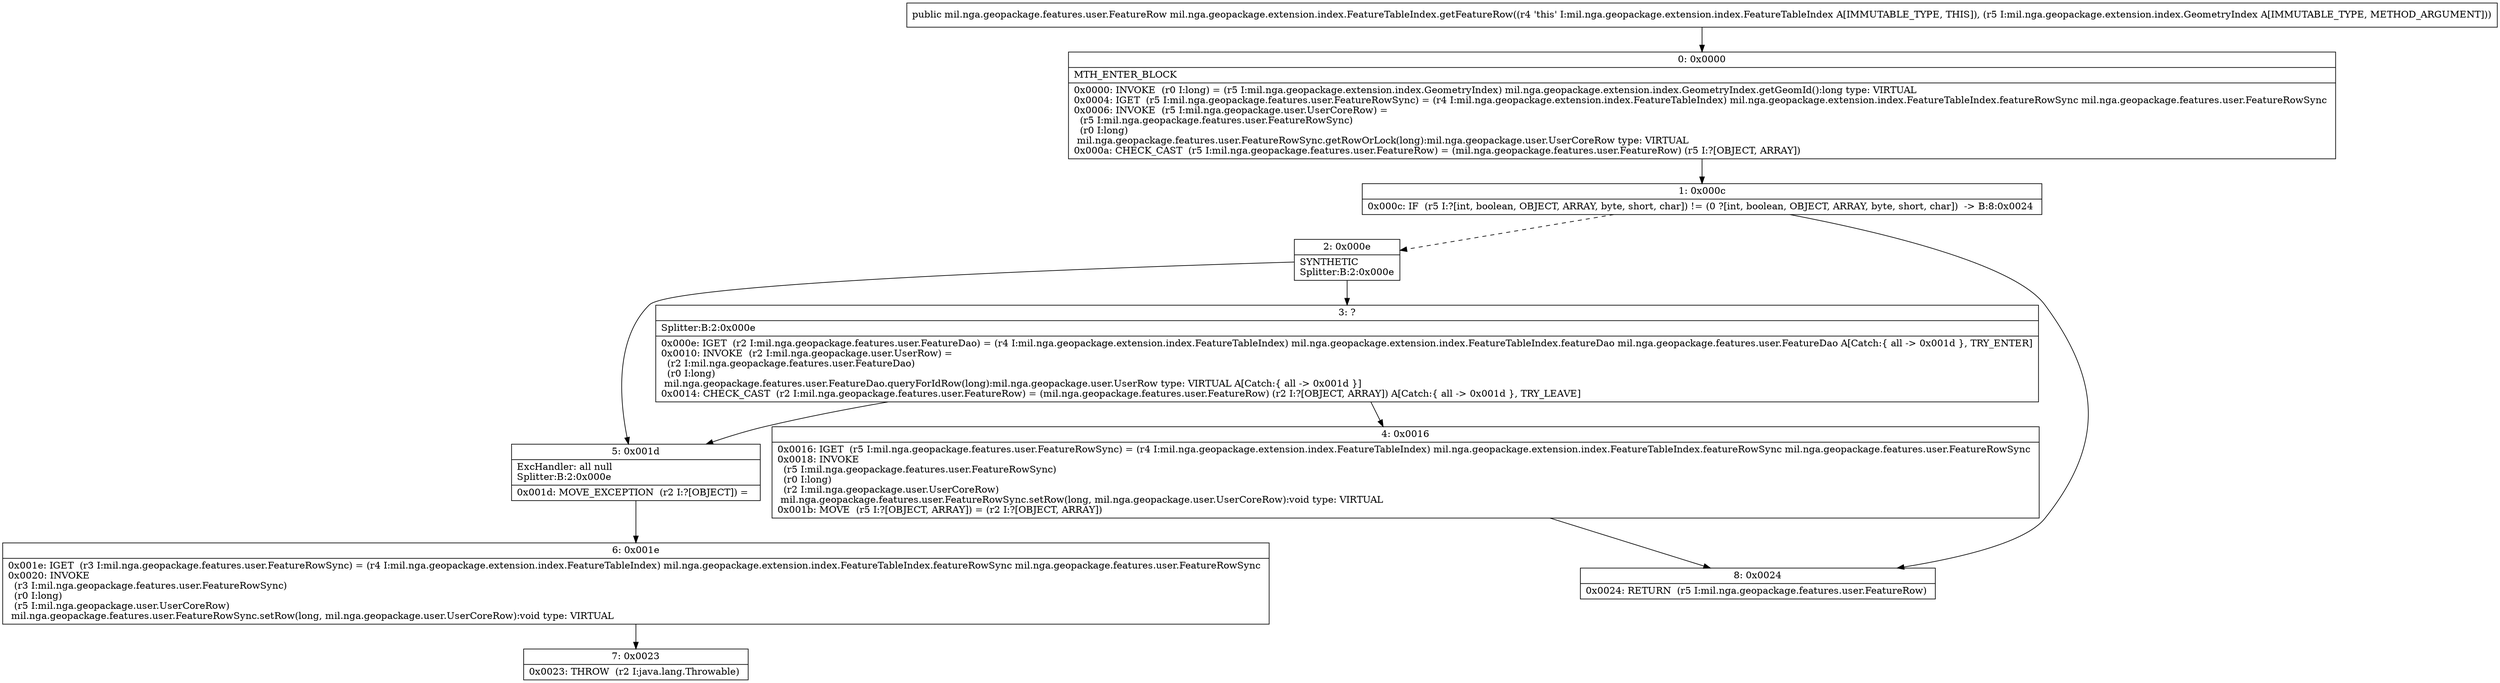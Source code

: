digraph "CFG formil.nga.geopackage.extension.index.FeatureTableIndex.getFeatureRow(Lmil\/nga\/geopackage\/extension\/index\/GeometryIndex;)Lmil\/nga\/geopackage\/features\/user\/FeatureRow;" {
Node_0 [shape=record,label="{0\:\ 0x0000|MTH_ENTER_BLOCK\l|0x0000: INVOKE  (r0 I:long) = (r5 I:mil.nga.geopackage.extension.index.GeometryIndex) mil.nga.geopackage.extension.index.GeometryIndex.getGeomId():long type: VIRTUAL \l0x0004: IGET  (r5 I:mil.nga.geopackage.features.user.FeatureRowSync) = (r4 I:mil.nga.geopackage.extension.index.FeatureTableIndex) mil.nga.geopackage.extension.index.FeatureTableIndex.featureRowSync mil.nga.geopackage.features.user.FeatureRowSync \l0x0006: INVOKE  (r5 I:mil.nga.geopackage.user.UserCoreRow) = \l  (r5 I:mil.nga.geopackage.features.user.FeatureRowSync)\l  (r0 I:long)\l mil.nga.geopackage.features.user.FeatureRowSync.getRowOrLock(long):mil.nga.geopackage.user.UserCoreRow type: VIRTUAL \l0x000a: CHECK_CAST  (r5 I:mil.nga.geopackage.features.user.FeatureRow) = (mil.nga.geopackage.features.user.FeatureRow) (r5 I:?[OBJECT, ARRAY]) \l}"];
Node_1 [shape=record,label="{1\:\ 0x000c|0x000c: IF  (r5 I:?[int, boolean, OBJECT, ARRAY, byte, short, char]) != (0 ?[int, boolean, OBJECT, ARRAY, byte, short, char])  \-\> B:8:0x0024 \l}"];
Node_2 [shape=record,label="{2\:\ 0x000e|SYNTHETIC\lSplitter:B:2:0x000e\l}"];
Node_3 [shape=record,label="{3\:\ ?|Splitter:B:2:0x000e\l|0x000e: IGET  (r2 I:mil.nga.geopackage.features.user.FeatureDao) = (r4 I:mil.nga.geopackage.extension.index.FeatureTableIndex) mil.nga.geopackage.extension.index.FeatureTableIndex.featureDao mil.nga.geopackage.features.user.FeatureDao A[Catch:\{ all \-\> 0x001d \}, TRY_ENTER]\l0x0010: INVOKE  (r2 I:mil.nga.geopackage.user.UserRow) = \l  (r2 I:mil.nga.geopackage.features.user.FeatureDao)\l  (r0 I:long)\l mil.nga.geopackage.features.user.FeatureDao.queryForIdRow(long):mil.nga.geopackage.user.UserRow type: VIRTUAL A[Catch:\{ all \-\> 0x001d \}]\l0x0014: CHECK_CAST  (r2 I:mil.nga.geopackage.features.user.FeatureRow) = (mil.nga.geopackage.features.user.FeatureRow) (r2 I:?[OBJECT, ARRAY]) A[Catch:\{ all \-\> 0x001d \}, TRY_LEAVE]\l}"];
Node_4 [shape=record,label="{4\:\ 0x0016|0x0016: IGET  (r5 I:mil.nga.geopackage.features.user.FeatureRowSync) = (r4 I:mil.nga.geopackage.extension.index.FeatureTableIndex) mil.nga.geopackage.extension.index.FeatureTableIndex.featureRowSync mil.nga.geopackage.features.user.FeatureRowSync \l0x0018: INVOKE  \l  (r5 I:mil.nga.geopackage.features.user.FeatureRowSync)\l  (r0 I:long)\l  (r2 I:mil.nga.geopackage.user.UserCoreRow)\l mil.nga.geopackage.features.user.FeatureRowSync.setRow(long, mil.nga.geopackage.user.UserCoreRow):void type: VIRTUAL \l0x001b: MOVE  (r5 I:?[OBJECT, ARRAY]) = (r2 I:?[OBJECT, ARRAY]) \l}"];
Node_5 [shape=record,label="{5\:\ 0x001d|ExcHandler: all null\lSplitter:B:2:0x000e\l|0x001d: MOVE_EXCEPTION  (r2 I:?[OBJECT]) =  \l}"];
Node_6 [shape=record,label="{6\:\ 0x001e|0x001e: IGET  (r3 I:mil.nga.geopackage.features.user.FeatureRowSync) = (r4 I:mil.nga.geopackage.extension.index.FeatureTableIndex) mil.nga.geopackage.extension.index.FeatureTableIndex.featureRowSync mil.nga.geopackage.features.user.FeatureRowSync \l0x0020: INVOKE  \l  (r3 I:mil.nga.geopackage.features.user.FeatureRowSync)\l  (r0 I:long)\l  (r5 I:mil.nga.geopackage.user.UserCoreRow)\l mil.nga.geopackage.features.user.FeatureRowSync.setRow(long, mil.nga.geopackage.user.UserCoreRow):void type: VIRTUAL \l}"];
Node_7 [shape=record,label="{7\:\ 0x0023|0x0023: THROW  (r2 I:java.lang.Throwable) \l}"];
Node_8 [shape=record,label="{8\:\ 0x0024|0x0024: RETURN  (r5 I:mil.nga.geopackage.features.user.FeatureRow) \l}"];
MethodNode[shape=record,label="{public mil.nga.geopackage.features.user.FeatureRow mil.nga.geopackage.extension.index.FeatureTableIndex.getFeatureRow((r4 'this' I:mil.nga.geopackage.extension.index.FeatureTableIndex A[IMMUTABLE_TYPE, THIS]), (r5 I:mil.nga.geopackage.extension.index.GeometryIndex A[IMMUTABLE_TYPE, METHOD_ARGUMENT])) }"];
MethodNode -> Node_0;
Node_0 -> Node_1;
Node_1 -> Node_2[style=dashed];
Node_1 -> Node_8;
Node_2 -> Node_3;
Node_2 -> Node_5;
Node_3 -> Node_4;
Node_3 -> Node_5;
Node_4 -> Node_8;
Node_5 -> Node_6;
Node_6 -> Node_7;
}


